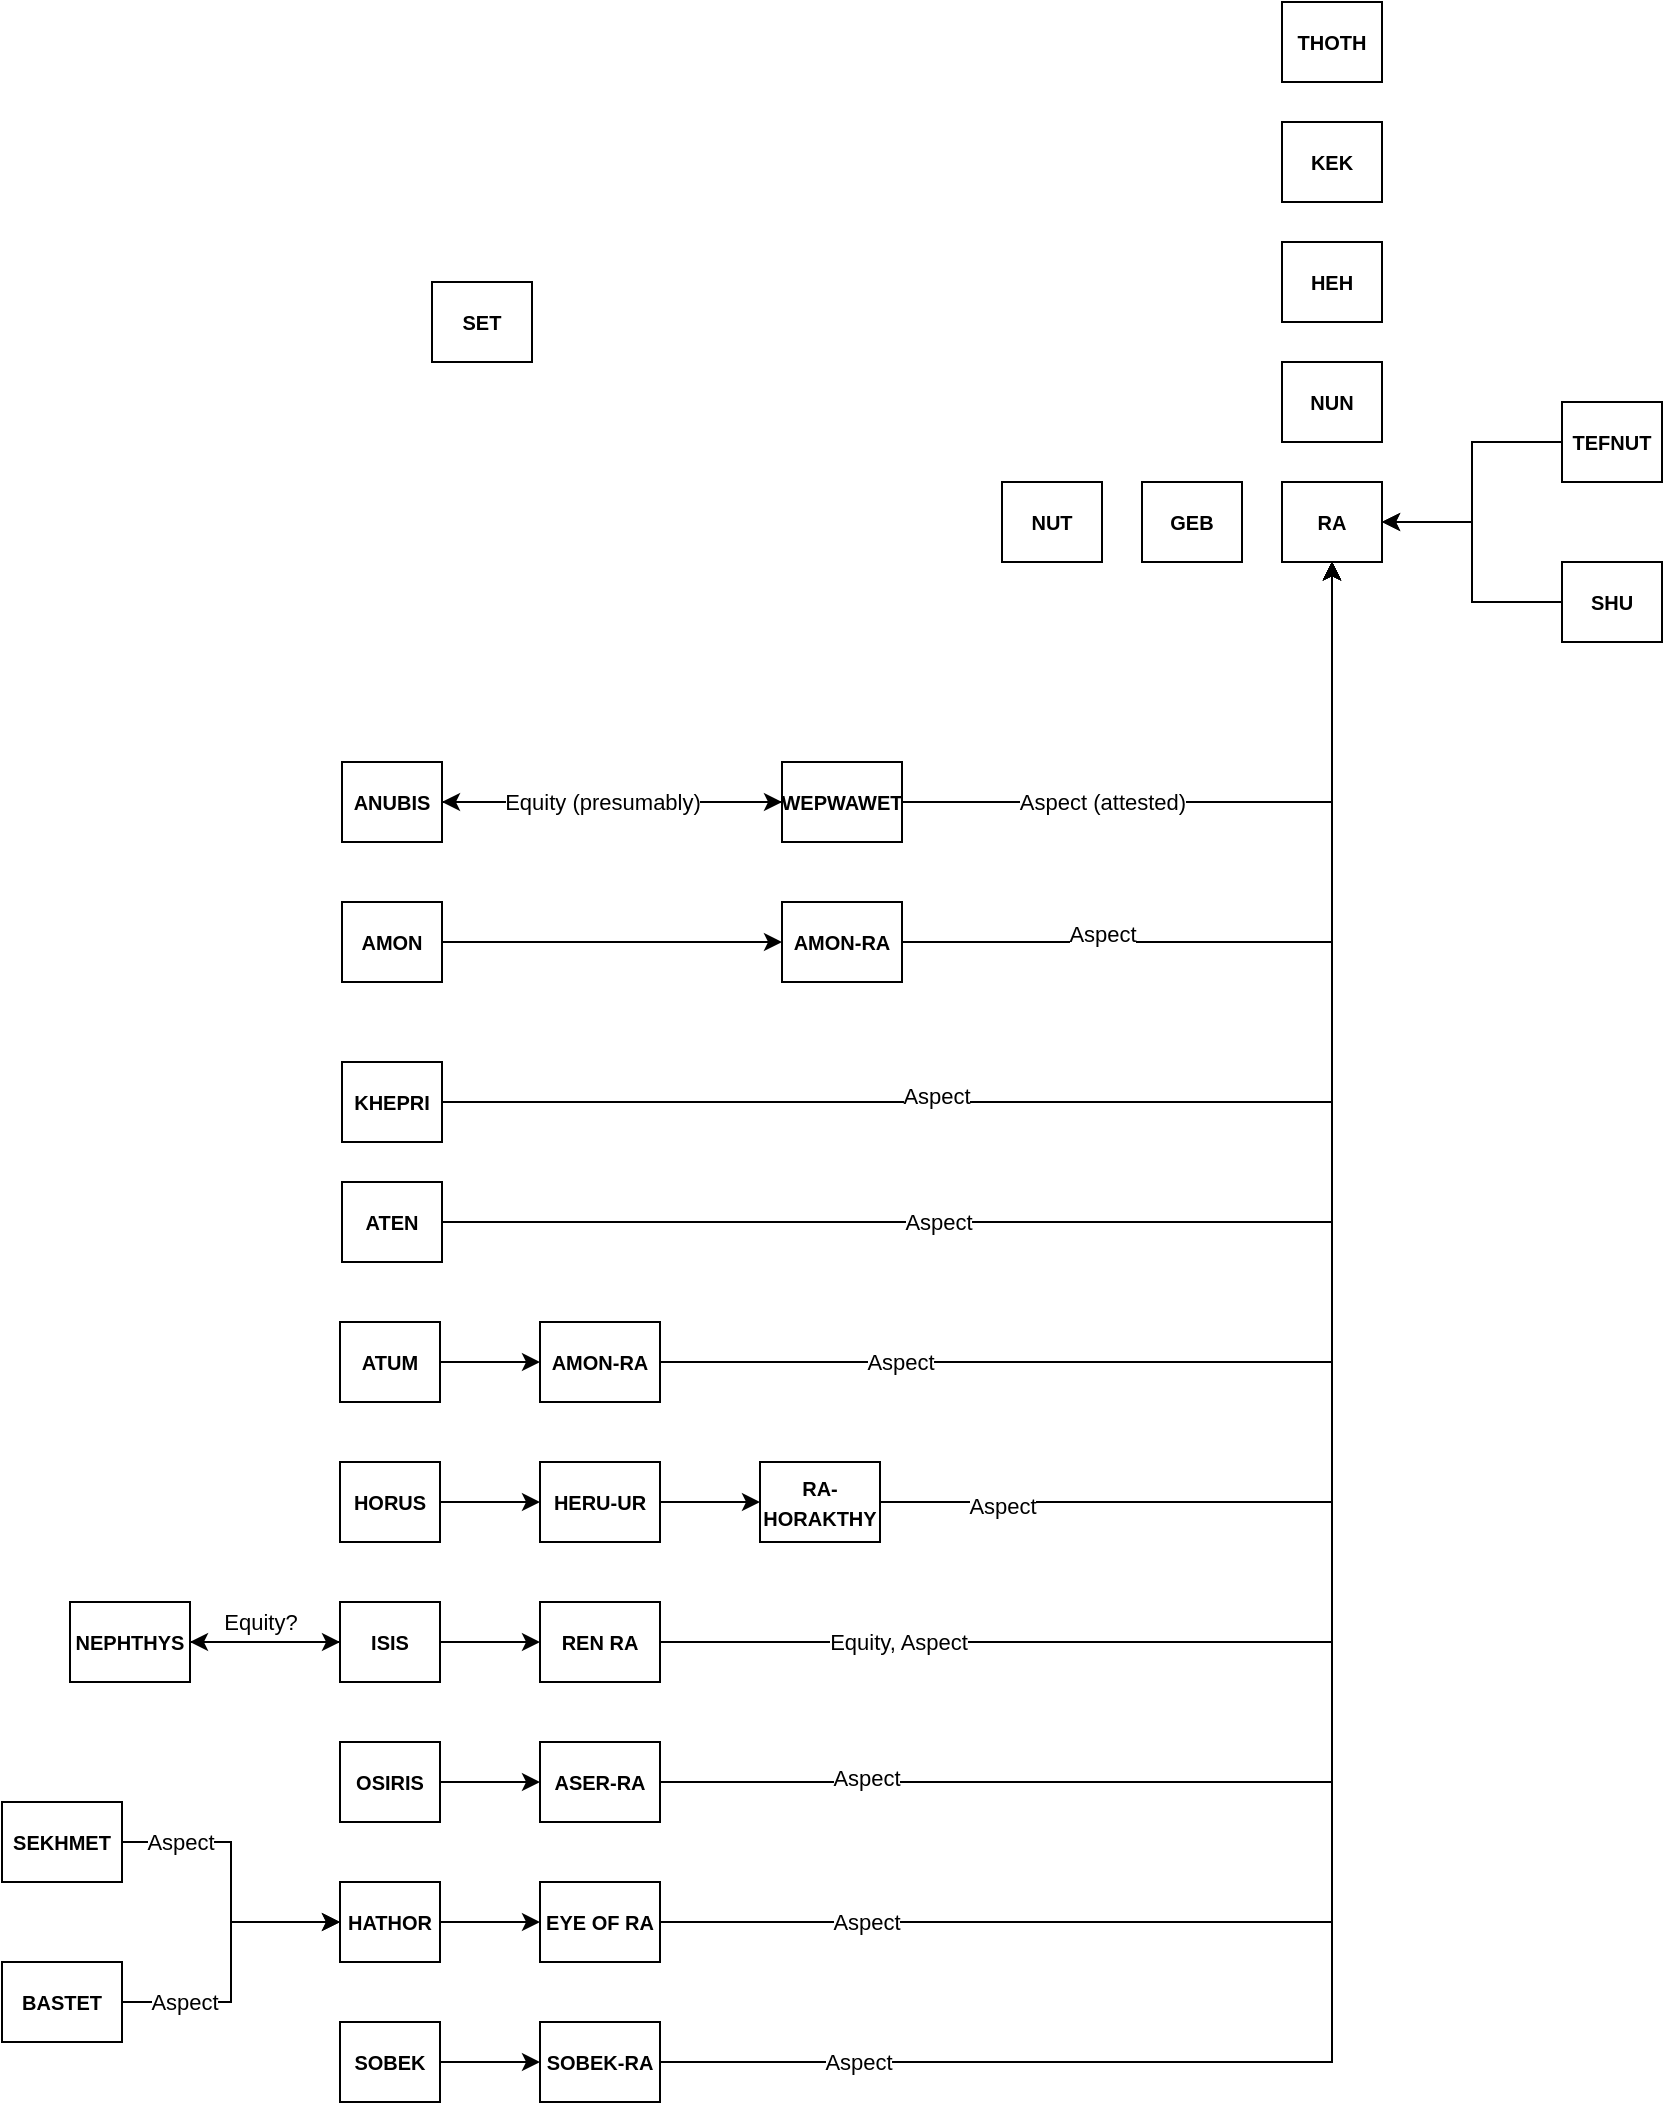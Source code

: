<mxfile version="22.1.18" type="github">
  <diagram name="Page-1" id="TE2uM-tnXrGPu-JmCnRK">
    <mxGraphModel dx="2222" dy="1894" grid="1" gridSize="10" guides="1" tooltips="1" connect="1" arrows="1" fold="1" page="1" pageScale="1" pageWidth="850" pageHeight="1100" math="0" shadow="0">
      <root>
        <mxCell id="0" />
        <mxCell id="1" parent="0" />
        <mxCell id="yyif9RADZRvEfp6RAEAN-1" value="&lt;font size=&quot;1&quot;&gt;&lt;b&gt;RA&lt;/b&gt;&lt;/font&gt;" style="rounded=0;whiteSpace=wrap;html=1;" vertex="1" parent="1">
          <mxGeometry x="520" y="60" width="50" height="40" as="geometry" />
        </mxCell>
        <mxCell id="yyif9RADZRvEfp6RAEAN-17" style="edgeStyle=orthogonalEdgeStyle;rounded=0;orthogonalLoop=1;jettySize=auto;html=1;entryX=0;entryY=0.5;entryDx=0;entryDy=0;" edge="1" parent="1" source="yyif9RADZRvEfp6RAEAN-2" target="yyif9RADZRvEfp6RAEAN-16">
          <mxGeometry relative="1" as="geometry" />
        </mxCell>
        <mxCell id="yyif9RADZRvEfp6RAEAN-2" value="&lt;font size=&quot;1&quot;&gt;&lt;b&gt;AMON&lt;/b&gt;&lt;/font&gt;" style="rounded=0;whiteSpace=wrap;html=1;" vertex="1" parent="1">
          <mxGeometry x="50" y="270" width="50" height="40" as="geometry" />
        </mxCell>
        <mxCell id="yyif9RADZRvEfp6RAEAN-19" style="edgeStyle=orthogonalEdgeStyle;rounded=0;orthogonalLoop=1;jettySize=auto;html=1;entryX=0.5;entryY=1;entryDx=0;entryDy=0;" edge="1" parent="1" source="yyif9RADZRvEfp6RAEAN-4" target="yyif9RADZRvEfp6RAEAN-1">
          <mxGeometry relative="1" as="geometry">
            <mxPoint x="485" y="260" as="targetPoint" />
          </mxGeometry>
        </mxCell>
        <mxCell id="yyif9RADZRvEfp6RAEAN-78" value="Aspect" style="edgeLabel;html=1;align=center;verticalAlign=middle;resizable=0;points=[];" vertex="1" connectable="0" parent="yyif9RADZRvEfp6RAEAN-19">
          <mxGeometry x="-0.429" y="3" relative="1" as="geometry">
            <mxPoint x="43" as="offset" />
          </mxGeometry>
        </mxCell>
        <mxCell id="yyif9RADZRvEfp6RAEAN-4" value="&lt;div&gt;&lt;font size=&quot;1&quot;&gt;&lt;b&gt;KHEPRI&lt;/b&gt;&lt;/font&gt;&lt;/div&gt;" style="rounded=0;whiteSpace=wrap;html=1;" vertex="1" parent="1">
          <mxGeometry x="50" y="350" width="50" height="40" as="geometry" />
        </mxCell>
        <mxCell id="yyif9RADZRvEfp6RAEAN-20" style="edgeStyle=orthogonalEdgeStyle;rounded=0;orthogonalLoop=1;jettySize=auto;html=1;entryX=0.5;entryY=1;entryDx=0;entryDy=0;" edge="1" parent="1" source="yyif9RADZRvEfp6RAEAN-12" target="yyif9RADZRvEfp6RAEAN-1">
          <mxGeometry relative="1" as="geometry">
            <mxPoint x="485" y="260" as="targetPoint" />
          </mxGeometry>
        </mxCell>
        <mxCell id="yyif9RADZRvEfp6RAEAN-79" value="Aspect" style="edgeLabel;html=1;align=center;verticalAlign=middle;resizable=0;points=[];" vertex="1" connectable="0" parent="yyif9RADZRvEfp6RAEAN-20">
          <mxGeometry x="-0.38" y="4" relative="1" as="geometry">
            <mxPoint x="7" y="4" as="offset" />
          </mxGeometry>
        </mxCell>
        <mxCell id="yyif9RADZRvEfp6RAEAN-12" value="&lt;div&gt;&lt;font size=&quot;1&quot;&gt;&lt;b&gt;ATEN&lt;/b&gt;&lt;/font&gt;&lt;/div&gt;" style="rounded=0;whiteSpace=wrap;html=1;" vertex="1" parent="1">
          <mxGeometry x="50" y="410" width="50" height="40" as="geometry" />
        </mxCell>
        <mxCell id="yyif9RADZRvEfp6RAEAN-22" style="edgeStyle=orthogonalEdgeStyle;rounded=0;orthogonalLoop=1;jettySize=auto;html=1;entryX=0;entryY=0.5;entryDx=0;entryDy=0;" edge="1" parent="1" source="yyif9RADZRvEfp6RAEAN-13" target="yyif9RADZRvEfp6RAEAN-21">
          <mxGeometry relative="1" as="geometry" />
        </mxCell>
        <mxCell id="yyif9RADZRvEfp6RAEAN-13" value="&lt;font size=&quot;1&quot;&gt;&lt;b&gt;ATUM&lt;/b&gt;&lt;/font&gt;" style="rounded=0;whiteSpace=wrap;html=1;" vertex="1" parent="1">
          <mxGeometry x="49" y="480" width="50" height="40" as="geometry" />
        </mxCell>
        <mxCell id="yyif9RADZRvEfp6RAEAN-18" style="edgeStyle=orthogonalEdgeStyle;rounded=0;orthogonalLoop=1;jettySize=auto;html=1;entryX=0.5;entryY=1;entryDx=0;entryDy=0;" edge="1" parent="1" source="yyif9RADZRvEfp6RAEAN-16" target="yyif9RADZRvEfp6RAEAN-1">
          <mxGeometry relative="1" as="geometry">
            <mxPoint x="485" y="260" as="targetPoint" />
          </mxGeometry>
        </mxCell>
        <mxCell id="yyif9RADZRvEfp6RAEAN-77" value="Aspect" style="edgeLabel;html=1;align=center;verticalAlign=middle;resizable=0;points=[];" vertex="1" connectable="0" parent="yyif9RADZRvEfp6RAEAN-18">
          <mxGeometry x="-0.556" y="4" relative="1" as="geometry">
            <mxPoint x="10" as="offset" />
          </mxGeometry>
        </mxCell>
        <mxCell id="yyif9RADZRvEfp6RAEAN-16" value="&lt;font size=&quot;1&quot;&gt;&lt;b&gt;AMON-RA&lt;/b&gt;&lt;/font&gt;" style="rounded=0;whiteSpace=wrap;html=1;" vertex="1" parent="1">
          <mxGeometry x="270" y="270" width="60" height="40" as="geometry" />
        </mxCell>
        <mxCell id="yyif9RADZRvEfp6RAEAN-23" style="edgeStyle=orthogonalEdgeStyle;rounded=0;orthogonalLoop=1;jettySize=auto;html=1;entryX=0.5;entryY=1;entryDx=0;entryDy=0;" edge="1" parent="1" source="yyif9RADZRvEfp6RAEAN-21" target="yyif9RADZRvEfp6RAEAN-1">
          <mxGeometry relative="1" as="geometry">
            <mxPoint x="485" y="260" as="targetPoint" />
          </mxGeometry>
        </mxCell>
        <mxCell id="yyif9RADZRvEfp6RAEAN-80" value="Aspect" style="edgeLabel;html=1;align=center;verticalAlign=middle;resizable=0;points=[];" vertex="1" connectable="0" parent="yyif9RADZRvEfp6RAEAN-23">
          <mxGeometry x="-0.681" y="-3" relative="1" as="geometry">
            <mxPoint x="2" y="-3" as="offset" />
          </mxGeometry>
        </mxCell>
        <mxCell id="yyif9RADZRvEfp6RAEAN-21" value="&lt;font size=&quot;1&quot;&gt;&lt;b&gt;AMON-RA&lt;/b&gt;&lt;/font&gt;" style="rounded=0;whiteSpace=wrap;html=1;" vertex="1" parent="1">
          <mxGeometry x="149" y="480" width="60" height="40" as="geometry" />
        </mxCell>
        <mxCell id="yyif9RADZRvEfp6RAEAN-26" style="edgeStyle=orthogonalEdgeStyle;rounded=0;orthogonalLoop=1;jettySize=auto;html=1;entryX=0;entryY=0.5;entryDx=0;entryDy=0;" edge="1" parent="1" source="yyif9RADZRvEfp6RAEAN-24" target="yyif9RADZRvEfp6RAEAN-25">
          <mxGeometry relative="1" as="geometry" />
        </mxCell>
        <mxCell id="yyif9RADZRvEfp6RAEAN-24" value="&lt;font size=&quot;1&quot;&gt;&lt;b&gt;HORUS&lt;/b&gt;&lt;/font&gt;" style="rounded=0;whiteSpace=wrap;html=1;" vertex="1" parent="1">
          <mxGeometry x="49" y="550" width="50" height="40" as="geometry" />
        </mxCell>
        <mxCell id="yyif9RADZRvEfp6RAEAN-28" style="edgeStyle=orthogonalEdgeStyle;rounded=0;orthogonalLoop=1;jettySize=auto;html=1;entryX=0;entryY=0.5;entryDx=0;entryDy=0;" edge="1" parent="1" source="yyif9RADZRvEfp6RAEAN-25" target="yyif9RADZRvEfp6RAEAN-27">
          <mxGeometry relative="1" as="geometry" />
        </mxCell>
        <mxCell id="yyif9RADZRvEfp6RAEAN-25" value="&lt;font size=&quot;1&quot;&gt;&lt;b&gt;HERU-UR&lt;/b&gt;&lt;/font&gt;" style="rounded=0;whiteSpace=wrap;html=1;" vertex="1" parent="1">
          <mxGeometry x="149" y="550" width="60" height="40" as="geometry" />
        </mxCell>
        <mxCell id="yyif9RADZRvEfp6RAEAN-29" style="edgeStyle=orthogonalEdgeStyle;rounded=0;orthogonalLoop=1;jettySize=auto;html=1;entryX=0.5;entryY=1;entryDx=0;entryDy=0;" edge="1" parent="1" source="yyif9RADZRvEfp6RAEAN-27" target="yyif9RADZRvEfp6RAEAN-1">
          <mxGeometry relative="1" as="geometry">
            <mxPoint x="485" y="260" as="targetPoint" />
          </mxGeometry>
        </mxCell>
        <mxCell id="yyif9RADZRvEfp6RAEAN-81" value="Aspect" style="edgeLabel;html=1;align=center;verticalAlign=middle;resizable=0;points=[];" vertex="1" connectable="0" parent="yyif9RADZRvEfp6RAEAN-29">
          <mxGeometry x="-0.826" y="-2" relative="1" as="geometry">
            <mxPoint as="offset" />
          </mxGeometry>
        </mxCell>
        <mxCell id="yyif9RADZRvEfp6RAEAN-27" value="&lt;font size=&quot;1&quot;&gt;&lt;b&gt;RA-HORAKTHY&lt;/b&gt;&lt;/font&gt;" style="rounded=0;whiteSpace=wrap;html=1;" vertex="1" parent="1">
          <mxGeometry x="259" y="550" width="60" height="40" as="geometry" />
        </mxCell>
        <mxCell id="yyif9RADZRvEfp6RAEAN-32" style="edgeStyle=orthogonalEdgeStyle;rounded=0;orthogonalLoop=1;jettySize=auto;html=1;entryX=0;entryY=0.5;entryDx=0;entryDy=0;" edge="1" parent="1" source="yyif9RADZRvEfp6RAEAN-30" target="yyif9RADZRvEfp6RAEAN-31">
          <mxGeometry relative="1" as="geometry" />
        </mxCell>
        <mxCell id="yyif9RADZRvEfp6RAEAN-30" value="&lt;font size=&quot;1&quot;&gt;&lt;b&gt;HATHOR&lt;/b&gt;&lt;/font&gt;" style="rounded=0;whiteSpace=wrap;html=1;" vertex="1" parent="1">
          <mxGeometry x="49" y="760" width="50" height="40" as="geometry" />
        </mxCell>
        <mxCell id="yyif9RADZRvEfp6RAEAN-33" style="edgeStyle=orthogonalEdgeStyle;rounded=0;orthogonalLoop=1;jettySize=auto;html=1;entryX=0.5;entryY=1;entryDx=0;entryDy=0;" edge="1" parent="1" source="yyif9RADZRvEfp6RAEAN-31" target="yyif9RADZRvEfp6RAEAN-1">
          <mxGeometry relative="1" as="geometry">
            <mxPoint x="485" y="260" as="targetPoint" />
          </mxGeometry>
        </mxCell>
        <mxCell id="yyif9RADZRvEfp6RAEAN-84" value="Aspect" style="edgeLabel;html=1;align=center;verticalAlign=middle;resizable=0;points=[];" vertex="1" connectable="0" parent="yyif9RADZRvEfp6RAEAN-33">
          <mxGeometry x="-0.785" y="2" relative="1" as="geometry">
            <mxPoint x="-6" y="2" as="offset" />
          </mxGeometry>
        </mxCell>
        <mxCell id="yyif9RADZRvEfp6RAEAN-31" value="&lt;font size=&quot;1&quot;&gt;&lt;b&gt;EYE OF RA&lt;br&gt;&lt;/b&gt;&lt;/font&gt;" style="rounded=0;whiteSpace=wrap;html=1;" vertex="1" parent="1">
          <mxGeometry x="149" y="760" width="60" height="40" as="geometry" />
        </mxCell>
        <mxCell id="yyif9RADZRvEfp6RAEAN-35" style="edgeStyle=orthogonalEdgeStyle;rounded=0;orthogonalLoop=1;jettySize=auto;html=1;entryX=0;entryY=0.5;entryDx=0;entryDy=0;" edge="1" parent="1" source="yyif9RADZRvEfp6RAEAN-34" target="yyif9RADZRvEfp6RAEAN-30">
          <mxGeometry relative="1" as="geometry" />
        </mxCell>
        <mxCell id="yyif9RADZRvEfp6RAEAN-86" value="Aspect" style="edgeLabel;html=1;align=center;verticalAlign=middle;resizable=0;points=[];" vertex="1" connectable="0" parent="yyif9RADZRvEfp6RAEAN-35">
          <mxGeometry x="-0.617" relative="1" as="geometry">
            <mxPoint as="offset" />
          </mxGeometry>
        </mxCell>
        <mxCell id="yyif9RADZRvEfp6RAEAN-34" value="&lt;font size=&quot;1&quot;&gt;&lt;b&gt;SEKHMET&lt;/b&gt;&lt;/font&gt;" style="rounded=0;whiteSpace=wrap;html=1;" vertex="1" parent="1">
          <mxGeometry x="-120" y="720" width="60" height="40" as="geometry" />
        </mxCell>
        <mxCell id="yyif9RADZRvEfp6RAEAN-37" style="edgeStyle=orthogonalEdgeStyle;rounded=0;orthogonalLoop=1;jettySize=auto;html=1;entryX=0;entryY=0.5;entryDx=0;entryDy=0;" edge="1" parent="1" source="yyif9RADZRvEfp6RAEAN-36" target="yyif9RADZRvEfp6RAEAN-30">
          <mxGeometry relative="1" as="geometry" />
        </mxCell>
        <mxCell id="yyif9RADZRvEfp6RAEAN-87" value="Aspect" style="edgeLabel;html=1;align=center;verticalAlign=middle;resizable=0;points=[];" vertex="1" connectable="0" parent="yyif9RADZRvEfp6RAEAN-37">
          <mxGeometry x="-0.565" relative="1" as="geometry">
            <mxPoint x="-2" as="offset" />
          </mxGeometry>
        </mxCell>
        <mxCell id="yyif9RADZRvEfp6RAEAN-36" value="&lt;font size=&quot;1&quot;&gt;&lt;b&gt;BASTET&lt;/b&gt;&lt;/font&gt;" style="rounded=0;whiteSpace=wrap;html=1;" vertex="1" parent="1">
          <mxGeometry x="-120" y="800" width="60" height="40" as="geometry" />
        </mxCell>
        <mxCell id="yyif9RADZRvEfp6RAEAN-40" style="edgeStyle=orthogonalEdgeStyle;rounded=0;orthogonalLoop=1;jettySize=auto;html=1;entryX=0;entryY=0.5;entryDx=0;entryDy=0;" edge="1" parent="1" source="yyif9RADZRvEfp6RAEAN-38" target="yyif9RADZRvEfp6RAEAN-39">
          <mxGeometry relative="1" as="geometry" />
        </mxCell>
        <mxCell id="yyif9RADZRvEfp6RAEAN-50" style="edgeStyle=orthogonalEdgeStyle;rounded=0;orthogonalLoop=1;jettySize=auto;html=1;entryX=1;entryY=0.5;entryDx=0;entryDy=0;" edge="1" parent="1" source="yyif9RADZRvEfp6RAEAN-38" target="yyif9RADZRvEfp6RAEAN-48">
          <mxGeometry relative="1" as="geometry" />
        </mxCell>
        <mxCell id="yyif9RADZRvEfp6RAEAN-38" value="&lt;font size=&quot;1&quot;&gt;&lt;b&gt;ISIS&lt;/b&gt;&lt;/font&gt;" style="rounded=0;whiteSpace=wrap;html=1;" vertex="1" parent="1">
          <mxGeometry x="49" y="620" width="50" height="40" as="geometry" />
        </mxCell>
        <mxCell id="yyif9RADZRvEfp6RAEAN-59" style="edgeStyle=orthogonalEdgeStyle;rounded=0;orthogonalLoop=1;jettySize=auto;html=1;entryX=0.5;entryY=1;entryDx=0;entryDy=0;" edge="1" parent="1" source="yyif9RADZRvEfp6RAEAN-39" target="yyif9RADZRvEfp6RAEAN-1">
          <mxGeometry relative="1" as="geometry" />
        </mxCell>
        <mxCell id="yyif9RADZRvEfp6RAEAN-82" value="Equity, Aspect" style="edgeLabel;html=1;align=center;verticalAlign=middle;resizable=0;points=[];" vertex="1" connectable="0" parent="yyif9RADZRvEfp6RAEAN-59">
          <mxGeometry x="-0.693" y="-1" relative="1" as="geometry">
            <mxPoint x="-16" y="-1" as="offset" />
          </mxGeometry>
        </mxCell>
        <mxCell id="yyif9RADZRvEfp6RAEAN-39" value="&lt;font size=&quot;1&quot;&gt;&lt;b&gt;REN RA&lt;/b&gt;&lt;/font&gt;" style="rounded=0;whiteSpace=wrap;html=1;" vertex="1" parent="1">
          <mxGeometry x="149" y="620" width="60" height="40" as="geometry" />
        </mxCell>
        <mxCell id="yyif9RADZRvEfp6RAEAN-44" style="edgeStyle=orthogonalEdgeStyle;rounded=0;orthogonalLoop=1;jettySize=auto;html=1;entryX=0;entryY=0.5;entryDx=0;entryDy=0;" edge="1" parent="1" source="yyif9RADZRvEfp6RAEAN-42" target="yyif9RADZRvEfp6RAEAN-43">
          <mxGeometry relative="1" as="geometry" />
        </mxCell>
        <mxCell id="yyif9RADZRvEfp6RAEAN-42" value="&lt;font size=&quot;1&quot;&gt;&lt;b&gt;OSIRIS&lt;/b&gt;&lt;/font&gt;" style="rounded=0;whiteSpace=wrap;html=1;" vertex="1" parent="1">
          <mxGeometry x="49" y="690" width="50" height="40" as="geometry" />
        </mxCell>
        <mxCell id="yyif9RADZRvEfp6RAEAN-45" style="edgeStyle=orthogonalEdgeStyle;rounded=0;orthogonalLoop=1;jettySize=auto;html=1;entryX=0.5;entryY=1;entryDx=0;entryDy=0;" edge="1" parent="1" source="yyif9RADZRvEfp6RAEAN-43" target="yyif9RADZRvEfp6RAEAN-1">
          <mxGeometry relative="1" as="geometry">
            <mxPoint x="485" y="260" as="targetPoint" />
          </mxGeometry>
        </mxCell>
        <mxCell id="yyif9RADZRvEfp6RAEAN-83" value="Aspect" style="edgeLabel;html=1;align=center;verticalAlign=middle;resizable=0;points=[];" vertex="1" connectable="0" parent="yyif9RADZRvEfp6RAEAN-45">
          <mxGeometry x="-0.782" y="2" relative="1" as="geometry">
            <mxPoint as="offset" />
          </mxGeometry>
        </mxCell>
        <mxCell id="yyif9RADZRvEfp6RAEAN-43" value="&lt;font size=&quot;1&quot;&gt;&lt;b&gt;ASER-RA&lt;/b&gt;&lt;/font&gt;" style="rounded=0;whiteSpace=wrap;html=1;" vertex="1" parent="1">
          <mxGeometry x="149" y="690" width="60" height="40" as="geometry" />
        </mxCell>
        <mxCell id="yyif9RADZRvEfp6RAEAN-49" style="edgeStyle=orthogonalEdgeStyle;rounded=0;orthogonalLoop=1;jettySize=auto;html=1;entryX=0;entryY=0.5;entryDx=0;entryDy=0;" edge="1" parent="1" source="yyif9RADZRvEfp6RAEAN-48" target="yyif9RADZRvEfp6RAEAN-38">
          <mxGeometry relative="1" as="geometry" />
        </mxCell>
        <mxCell id="yyif9RADZRvEfp6RAEAN-51" value="Equity?" style="edgeLabel;html=1;align=center;verticalAlign=middle;resizable=0;points=[];" vertex="1" connectable="0" parent="yyif9RADZRvEfp6RAEAN-49">
          <mxGeometry x="0.067" y="-2" relative="1" as="geometry">
            <mxPoint x="-5" y="-12" as="offset" />
          </mxGeometry>
        </mxCell>
        <mxCell id="yyif9RADZRvEfp6RAEAN-48" value="&lt;font size=&quot;1&quot;&gt;&lt;b&gt;NEPHTHYS&lt;/b&gt;&lt;/font&gt;" style="rounded=0;whiteSpace=wrap;html=1;" vertex="1" parent="1">
          <mxGeometry x="-86" y="620" width="60" height="40" as="geometry" />
        </mxCell>
        <mxCell id="yyif9RADZRvEfp6RAEAN-52" value="&lt;font size=&quot;1&quot;&gt;&lt;b&gt;THOTH&lt;/b&gt;&lt;/font&gt;" style="rounded=0;whiteSpace=wrap;html=1;" vertex="1" parent="1">
          <mxGeometry x="520" y="-180" width="50" height="40" as="geometry" />
        </mxCell>
        <mxCell id="yyif9RADZRvEfp6RAEAN-53" value="&lt;font size=&quot;1&quot;&gt;&lt;b&gt;SET&lt;/b&gt;&lt;/font&gt;" style="rounded=0;whiteSpace=wrap;html=1;" vertex="1" parent="1">
          <mxGeometry x="95" y="-40" width="50" height="40" as="geometry" />
        </mxCell>
        <mxCell id="yyif9RADZRvEfp6RAEAN-54" value="&lt;font size=&quot;1&quot;&gt;&lt;b&gt;GEB&lt;/b&gt;&lt;/font&gt;" style="rounded=0;whiteSpace=wrap;html=1;" vertex="1" parent="1">
          <mxGeometry x="450" y="60" width="50" height="40" as="geometry" />
        </mxCell>
        <mxCell id="yyif9RADZRvEfp6RAEAN-55" value="&lt;div&gt;&lt;font size=&quot;1&quot;&gt;&lt;b&gt;NUT&lt;/b&gt;&lt;/font&gt;&lt;/div&gt;" style="rounded=0;whiteSpace=wrap;html=1;" vertex="1" parent="1">
          <mxGeometry x="380" y="60" width="50" height="40" as="geometry" />
        </mxCell>
        <mxCell id="yyif9RADZRvEfp6RAEAN-60" value="&lt;div&gt;&lt;font size=&quot;1&quot;&gt;&lt;b&gt;NUN&lt;/b&gt;&lt;/font&gt;&lt;/div&gt;" style="rounded=0;whiteSpace=wrap;html=1;" vertex="1" parent="1">
          <mxGeometry x="520" width="50" height="40" as="geometry" />
        </mxCell>
        <mxCell id="yyif9RADZRvEfp6RAEAN-61" value="&lt;font size=&quot;1&quot;&gt;&lt;b&gt;HEH&lt;/b&gt;&lt;/font&gt;" style="rounded=0;whiteSpace=wrap;html=1;" vertex="1" parent="1">
          <mxGeometry x="520" y="-60" width="50" height="40" as="geometry" />
        </mxCell>
        <mxCell id="yyif9RADZRvEfp6RAEAN-62" value="&lt;font size=&quot;1&quot;&gt;&lt;b&gt;KEK&lt;/b&gt;&lt;/font&gt;" style="rounded=0;whiteSpace=wrap;html=1;" vertex="1" parent="1">
          <mxGeometry x="520" y="-120" width="50" height="40" as="geometry" />
        </mxCell>
        <mxCell id="yyif9RADZRvEfp6RAEAN-74" style="edgeStyle=orthogonalEdgeStyle;rounded=0;orthogonalLoop=1;jettySize=auto;html=1;entryX=1;entryY=0.5;entryDx=0;entryDy=0;" edge="1" parent="1" source="yyif9RADZRvEfp6RAEAN-63" target="yyif9RADZRvEfp6RAEAN-1">
          <mxGeometry relative="1" as="geometry" />
        </mxCell>
        <mxCell id="yyif9RADZRvEfp6RAEAN-63" value="&lt;font size=&quot;1&quot;&gt;&lt;b&gt;SHU&lt;/b&gt;&lt;/font&gt;" style="rounded=0;whiteSpace=wrap;html=1;" vertex="1" parent="1">
          <mxGeometry x="660" y="100" width="50" height="40" as="geometry" />
        </mxCell>
        <mxCell id="yyif9RADZRvEfp6RAEAN-75" style="edgeStyle=orthogonalEdgeStyle;rounded=0;orthogonalLoop=1;jettySize=auto;html=1;entryX=1;entryY=0.5;entryDx=0;entryDy=0;" edge="1" parent="1" source="yyif9RADZRvEfp6RAEAN-64" target="yyif9RADZRvEfp6RAEAN-1">
          <mxGeometry relative="1" as="geometry" />
        </mxCell>
        <mxCell id="yyif9RADZRvEfp6RAEAN-64" value="&lt;font size=&quot;1&quot;&gt;&lt;b&gt;TEFNUT&lt;/b&gt;&lt;/font&gt;" style="rounded=0;whiteSpace=wrap;html=1;" vertex="1" parent="1">
          <mxGeometry x="660" y="20" width="50" height="40" as="geometry" />
        </mxCell>
        <mxCell id="yyif9RADZRvEfp6RAEAN-67" style="edgeStyle=orthogonalEdgeStyle;rounded=0;orthogonalLoop=1;jettySize=auto;html=1;entryX=0;entryY=0.5;entryDx=0;entryDy=0;" edge="1" parent="1" source="yyif9RADZRvEfp6RAEAN-65" target="yyif9RADZRvEfp6RAEAN-66">
          <mxGeometry relative="1" as="geometry" />
        </mxCell>
        <mxCell id="yyif9RADZRvEfp6RAEAN-65" value="&lt;font size=&quot;1&quot;&gt;&lt;b&gt;SOBEK&lt;/b&gt;&lt;/font&gt;" style="rounded=0;whiteSpace=wrap;html=1;" vertex="1" parent="1">
          <mxGeometry x="49" y="830" width="50" height="40" as="geometry" />
        </mxCell>
        <mxCell id="yyif9RADZRvEfp6RAEAN-68" style="edgeStyle=orthogonalEdgeStyle;rounded=0;orthogonalLoop=1;jettySize=auto;html=1;entryX=0.5;entryY=1;entryDx=0;entryDy=0;" edge="1" parent="1" source="yyif9RADZRvEfp6RAEAN-66" target="yyif9RADZRvEfp6RAEAN-1">
          <mxGeometry relative="1" as="geometry" />
        </mxCell>
        <mxCell id="yyif9RADZRvEfp6RAEAN-85" value="Aspect" style="edgeLabel;html=1;align=center;verticalAlign=middle;resizable=0;points=[];" vertex="1" connectable="0" parent="yyif9RADZRvEfp6RAEAN-68">
          <mxGeometry x="-0.818" relative="1" as="geometry">
            <mxPoint as="offset" />
          </mxGeometry>
        </mxCell>
        <mxCell id="yyif9RADZRvEfp6RAEAN-66" value="&lt;font size=&quot;1&quot;&gt;&lt;b&gt;SOBEK-RA&lt;/b&gt;&lt;/font&gt;" style="rounded=0;whiteSpace=wrap;html=1;" vertex="1" parent="1">
          <mxGeometry x="149" y="830" width="60" height="40" as="geometry" />
        </mxCell>
        <mxCell id="yyif9RADZRvEfp6RAEAN-71" style="edgeStyle=orthogonalEdgeStyle;rounded=0;orthogonalLoop=1;jettySize=auto;html=1;entryX=0;entryY=0.5;entryDx=0;entryDy=0;" edge="1" parent="1" source="yyif9RADZRvEfp6RAEAN-69" target="yyif9RADZRvEfp6RAEAN-70">
          <mxGeometry relative="1" as="geometry" />
        </mxCell>
        <mxCell id="yyif9RADZRvEfp6RAEAN-69" value="&lt;font size=&quot;1&quot;&gt;&lt;b&gt;ANUBIS&lt;/b&gt;&lt;/font&gt;" style="rounded=0;whiteSpace=wrap;html=1;" vertex="1" parent="1">
          <mxGeometry x="50" y="200" width="50" height="40" as="geometry" />
        </mxCell>
        <mxCell id="yyif9RADZRvEfp6RAEAN-72" style="edgeStyle=orthogonalEdgeStyle;rounded=0;orthogonalLoop=1;jettySize=auto;html=1;entryX=1;entryY=0.5;entryDx=0;entryDy=0;" edge="1" parent="1" source="yyif9RADZRvEfp6RAEAN-70" target="yyif9RADZRvEfp6RAEAN-69">
          <mxGeometry relative="1" as="geometry" />
        </mxCell>
        <mxCell id="yyif9RADZRvEfp6RAEAN-88" value="Equity (presumably)" style="edgeLabel;html=1;align=center;verticalAlign=middle;resizable=0;points=[];" vertex="1" connectable="0" parent="yyif9RADZRvEfp6RAEAN-72">
          <mxGeometry x="-0.16" y="-2" relative="1" as="geometry">
            <mxPoint x="-19" y="2" as="offset" />
          </mxGeometry>
        </mxCell>
        <mxCell id="yyif9RADZRvEfp6RAEAN-73" style="edgeStyle=orthogonalEdgeStyle;rounded=0;orthogonalLoop=1;jettySize=auto;html=1;entryX=0.5;entryY=1;entryDx=0;entryDy=0;" edge="1" parent="1" source="yyif9RADZRvEfp6RAEAN-70" target="yyif9RADZRvEfp6RAEAN-1">
          <mxGeometry relative="1" as="geometry" />
        </mxCell>
        <mxCell id="yyif9RADZRvEfp6RAEAN-76" value="Aspect (attested)" style="edgeLabel;html=1;align=center;verticalAlign=middle;resizable=0;points=[];" vertex="1" connectable="0" parent="yyif9RADZRvEfp6RAEAN-73">
          <mxGeometry x="-0.415" y="1" relative="1" as="geometry">
            <mxPoint x="2" y="1" as="offset" />
          </mxGeometry>
        </mxCell>
        <mxCell id="yyif9RADZRvEfp6RAEAN-70" value="&lt;font size=&quot;1&quot;&gt;&lt;b&gt;WEPWAWET&lt;/b&gt;&lt;/font&gt;" style="rounded=0;whiteSpace=wrap;html=1;" vertex="1" parent="1">
          <mxGeometry x="270" y="200" width="60" height="40" as="geometry" />
        </mxCell>
      </root>
    </mxGraphModel>
  </diagram>
</mxfile>
